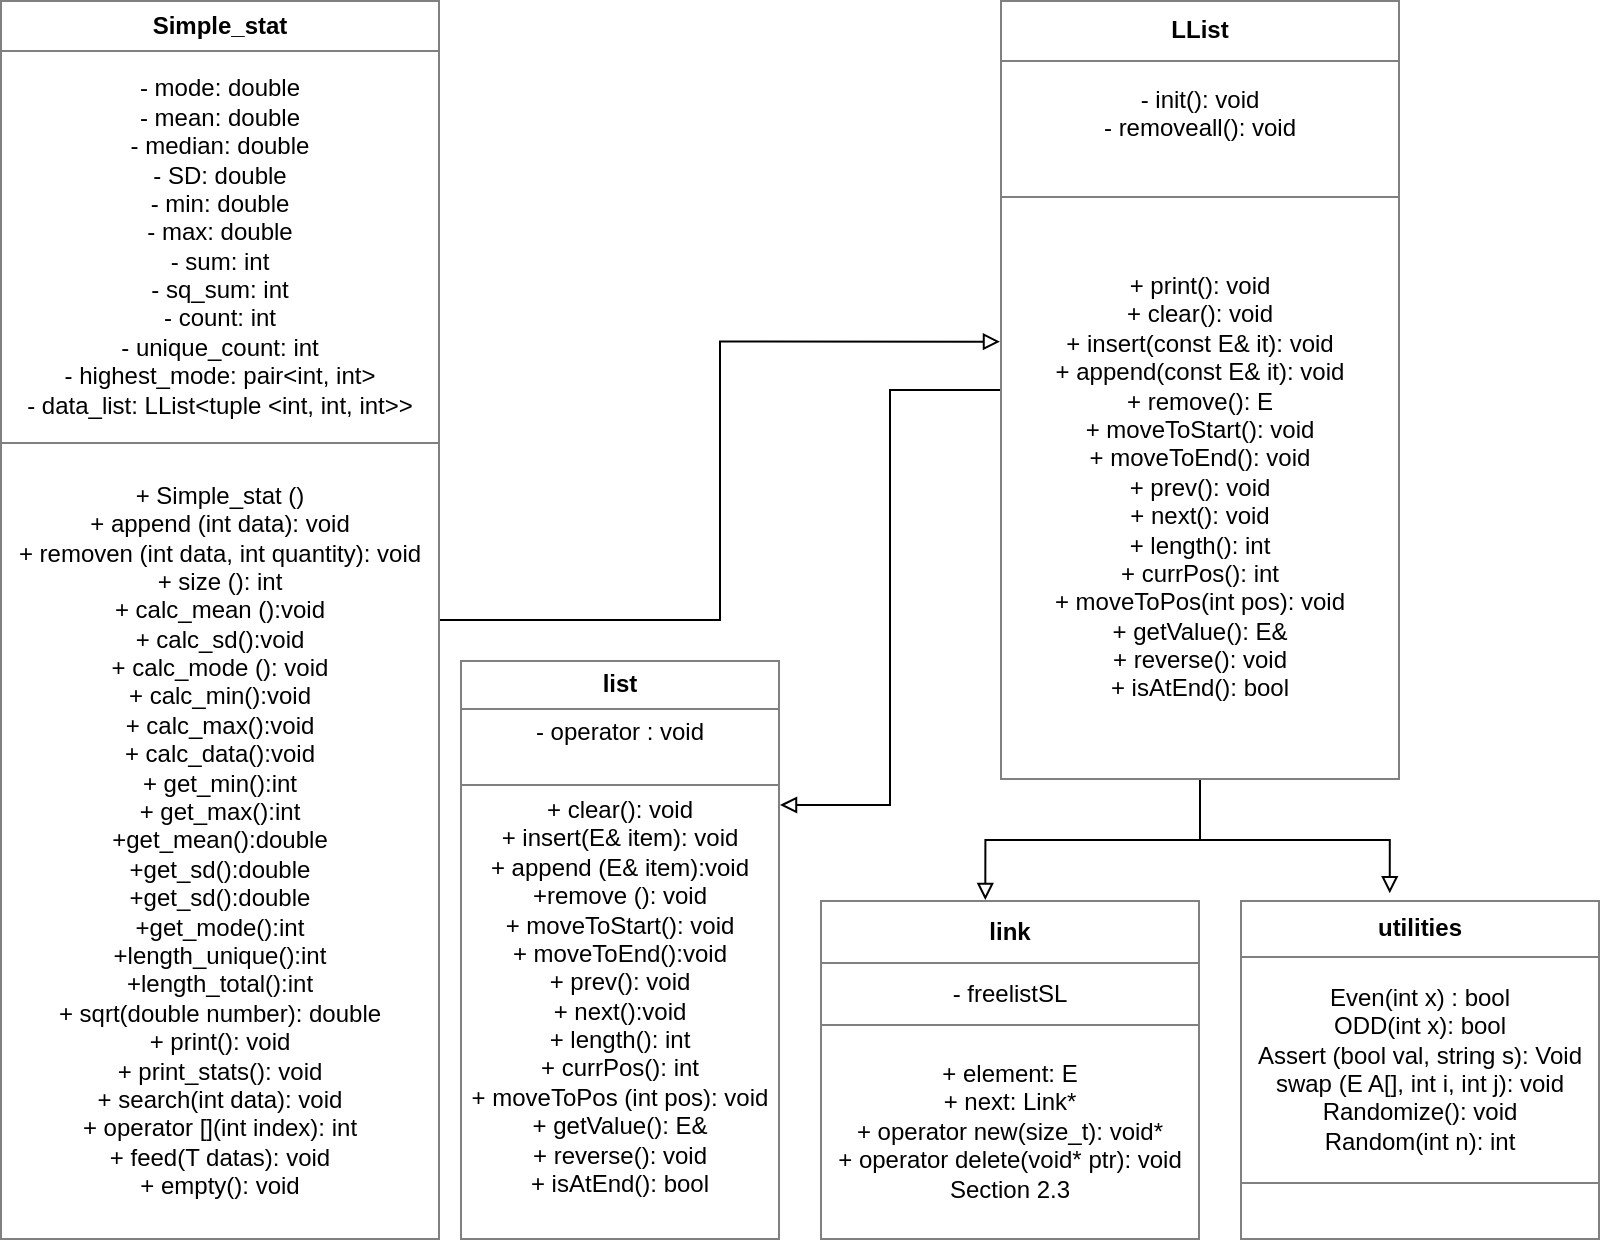 <mxfile version="12.4.3" type="device" pages="1"><diagram id="hNQ8bVbyv8hGn95TlM_t" name="Page-1"><mxGraphModel dx="1426" dy="754" grid="1" gridSize="10" guides="1" tooltips="1" connect="1" arrows="1" fold="1" page="1" pageScale="1" pageWidth="850" pageHeight="1100" math="0" shadow="0"><root><mxCell id="0"/><mxCell id="1" parent="0"/><mxCell id="nhkWIuG7zqQmwUTCLgAs-6" style="edgeStyle=orthogonalEdgeStyle;rounded=0;orthogonalLoop=1;jettySize=auto;html=1;entryX=0;entryY=0.438;entryDx=0;entryDy=0;entryPerimeter=0;endArrow=block;endFill=0;" edge="1" parent="1" source="nhkWIuG7zqQmwUTCLgAs-1" target="nhkWIuG7zqQmwUTCLgAs-3"><mxGeometry relative="1" as="geometry"/></mxCell><mxCell id="nhkWIuG7zqQmwUTCLgAs-1" value="&lt;table border=&quot;1&quot; width=&quot;100%&quot; cellpadding=&quot;4&quot; style=&quot;width: 100% ; height: 100% ; border-collapse: collapse&quot;&gt;&lt;tbody&gt;&lt;tr&gt;&lt;th align=&quot;center&quot;&gt;Simple_stat&lt;/th&gt;&lt;/tr&gt;&lt;tr&gt;&lt;td align=&quot;center&quot;&gt;- mode: double&lt;br&gt;- mean: double&lt;br&gt;- median: double&lt;br&gt;- SD: double&lt;br&gt;- min: double&lt;br&gt;- max: double&lt;br&gt;- sum: int&lt;br&gt;- sq_sum: int&lt;br&gt;- count: int&lt;br&gt;- unique_count: int&lt;br&gt;- highest_mode: pair&amp;lt;int, int&amp;gt;&lt;br&gt;- data_list: LList&amp;lt;tuple &amp;lt;int, int, int&amp;gt;&amp;gt;&lt;/td&gt;&lt;/tr&gt;&lt;tr&gt;&lt;td align=&quot;center&quot;&gt;+ Simple_stat ()&lt;br&gt;+ append (int data): void&lt;br&gt;+ removen (int data, int quantity): void&lt;br&gt;+ size (): int&lt;br&gt;+ calc_mean ():void&lt;br&gt;+ calc_sd():void&lt;br&gt;+ calc_mode (): void&lt;br&gt;+ calc_min():void&lt;br&gt;+ calc_max():void&lt;br&gt;+ calc_data():void&lt;br&gt;+ get_min():int&lt;br&gt;+ get_max():int&lt;br&gt;+get_mean():double&lt;br&gt;+get_sd():double&lt;br&gt;+get_sd():double&lt;br&gt;+get_mode():int&lt;br&gt;+length_unique():int&lt;br&gt;+length_total():int&lt;br&gt;+ sqrt(double number): double&lt;br&gt;+ print(): void&lt;br&gt;+ print_stats(): void&lt;br&gt;+ search(int data): void&lt;br&gt;+ operator [](int index): int&lt;br&gt;+ feed(T datas): void&lt;br&gt;+ empty(): void&lt;/td&gt;&lt;/tr&gt;&lt;/tbody&gt;&lt;/table&gt;" style="text;html=1;strokeColor=none;fillColor=none;overflow=fill;" vertex="1" parent="1"><mxGeometry x="30" y="130" width="220" height="620" as="geometry"/></mxCell><mxCell id="nhkWIuG7zqQmwUTCLgAs-2" value="&lt;table border=&quot;1&quot; width=&quot;100%&quot; cellpadding=&quot;4&quot; style=&quot;width: 100% ; height: 100% ; border-collapse: collapse&quot;&gt;&lt;tbody&gt;&lt;tr&gt;&lt;th align=&quot;center&quot;&gt;utilities&lt;/th&gt;&lt;/tr&gt;&lt;tr&gt;&lt;td align=&quot;center&quot;&gt;Even(int x) : bool&lt;br&gt;ODD(int x): bool&lt;br&gt;Assert (bool val, string s): Void&lt;br&gt;swap (E A[], int i, int j): void&lt;br&gt;Randomize(): void&lt;br&gt;Random(int n): int&lt;/td&gt;&lt;/tr&gt;&lt;tr&gt;&lt;td align=&quot;center&quot;&gt;&lt;br&gt;&lt;/td&gt;&lt;/tr&gt;&lt;/tbody&gt;&lt;/table&gt;" style="text;html=1;overflow=fill;shadow=0;comic=0;glass=0;rounded=0;fillColor=none;strokeColor=none;" vertex="1" parent="1"><mxGeometry x="650" y="580" width="180" height="170" as="geometry"/></mxCell><mxCell id="nhkWIuG7zqQmwUTCLgAs-7" style="edgeStyle=orthogonalEdgeStyle;rounded=0;orthogonalLoop=1;jettySize=auto;html=1;entryX=0.416;entryY=-0.02;entryDx=0;entryDy=0;entryPerimeter=0;endArrow=block;endFill=0;" edge="1" parent="1" source="nhkWIuG7zqQmwUTCLgAs-3" target="nhkWIuG7zqQmwUTCLgAs-2"><mxGeometry relative="1" as="geometry"/></mxCell><mxCell id="nhkWIuG7zqQmwUTCLgAs-9" style="edgeStyle=orthogonalEdgeStyle;rounded=0;orthogonalLoop=1;jettySize=auto;html=1;entryX=0.435;entryY=0;entryDx=0;entryDy=0;entryPerimeter=0;endArrow=block;endFill=0;" edge="1" parent="1" source="nhkWIuG7zqQmwUTCLgAs-3" target="nhkWIuG7zqQmwUTCLgAs-5"><mxGeometry relative="1" as="geometry"/></mxCell><mxCell id="nhkWIuG7zqQmwUTCLgAs-12" style="edgeStyle=orthogonalEdgeStyle;rounded=0;orthogonalLoop=1;jettySize=auto;html=1;entryX=1;entryY=0.25;entryDx=0;entryDy=0;endArrow=block;endFill=0;" edge="1" parent="1" source="nhkWIuG7zqQmwUTCLgAs-3" target="nhkWIuG7zqQmwUTCLgAs-4"><mxGeometry relative="1" as="geometry"/></mxCell><mxCell id="nhkWIuG7zqQmwUTCLgAs-3" value="&lt;table border=&quot;1&quot; width=&quot;100%&quot; cellpadding=&quot;4&quot; style=&quot;width: 100% ; height: 100% ; border-collapse: collapse&quot;&gt;&lt;tbody&gt;&lt;tr&gt;&lt;th align=&quot;center&quot;&gt;LList&lt;/th&gt;&lt;/tr&gt;&lt;tr&gt;&lt;td align=&quot;center&quot;&gt;- init(): void&lt;br&gt;- removeall(): void&lt;br&gt;&lt;br&gt;&lt;/td&gt;&lt;/tr&gt;&lt;tr&gt;&lt;td align=&quot;center&quot;&gt;+ print(): void&lt;br&gt;+ clear(): void&lt;br&gt;+ insert(const E&amp;amp; it): void&lt;br&gt;+ append(const E&amp;amp; it): void&lt;br&gt;+ remove(): E&lt;br&gt;+ moveToStart(): void&lt;br&gt;+ moveToEnd(): void&lt;br&gt;+ prev(): void&lt;br&gt;+ next(): void&lt;br&gt;+ length(): int&lt;br&gt;+ currPos(): int&lt;br&gt;+ moveToPos(int pos): void&lt;br&gt;+ getValue(): E&amp;amp;&lt;br&gt;+ reverse(): void&lt;br&gt;+ isAtEnd(): bool&lt;/td&gt;&lt;/tr&gt;&lt;/tbody&gt;&lt;/table&gt;" style="text;html=1;strokeColor=none;fillColor=none;overflow=fill;rounded=0;shadow=0;glass=0;comic=0;" vertex="1" parent="1"><mxGeometry x="530" y="130" width="200" height="390" as="geometry"/></mxCell><mxCell id="nhkWIuG7zqQmwUTCLgAs-4" value="&lt;table border=&quot;1&quot; width=&quot;100%&quot; cellpadding=&quot;4&quot; style=&quot;width: 100% ; height: 100% ; border-collapse: collapse&quot;&gt;&lt;tbody&gt;&lt;tr&gt;&lt;th align=&quot;center&quot;&gt;list&lt;/th&gt;&lt;/tr&gt;&lt;tr&gt;&lt;td align=&quot;center&quot;&gt;- operator : void&lt;br&gt;&amp;nbsp;&lt;/td&gt;&lt;/tr&gt;&lt;tr&gt;&lt;td align=&quot;center&quot;&gt;+ clear(): void&lt;br&gt;+ insert(E&amp;amp; item): void&lt;br&gt;+ append (E&amp;amp; item):void&lt;br&gt;+remove (): void&lt;br&gt;+ moveToStart(): void&lt;br&gt;+ moveToEnd():void&lt;br&gt;+ prev(): void&lt;br&gt;+ next():void&lt;br&gt;+ length(): int&lt;br&gt;+ currPos(): int&lt;br&gt;+ moveToPos (int pos): void&lt;br&gt;+ getValue(): E&amp;amp;&lt;br&gt;+ reverse(): void&lt;br&gt;+ isAtEnd(): bool&lt;br&gt;&lt;br&gt;&lt;/td&gt;&lt;/tr&gt;&lt;/tbody&gt;&lt;/table&gt;" style="text;html=1;strokeColor=none;fillColor=none;overflow=fill;rounded=0;shadow=0;glass=0;comic=0;" vertex="1" parent="1"><mxGeometry x="260" y="460" width="160" height="290" as="geometry"/></mxCell><mxCell id="nhkWIuG7zqQmwUTCLgAs-5" value="&lt;table border=&quot;1&quot; width=&quot;100%&quot; cellpadding=&quot;4&quot; style=&quot;width: 100% ; height: 100% ; border-collapse: collapse&quot;&gt;&lt;tbody&gt;&lt;tr&gt;&lt;th align=&quot;center&quot;&gt;link&lt;/th&gt;&lt;/tr&gt;&lt;tr&gt;&lt;td align=&quot;center&quot;&gt;- freelistSL&lt;br&gt;&lt;/td&gt;&lt;/tr&gt;&lt;tr&gt;&lt;td align=&quot;center&quot;&gt;+ element: E&lt;br&gt;+ next: Link*&lt;br&gt;+ operator new(size_t): void*&lt;br&gt;+ operator delete(void* ptr): void&lt;br&gt;Section 2.3&lt;/td&gt;&lt;/tr&gt;&lt;/tbody&gt;&lt;/table&gt;" style="text;html=1;strokeColor=none;fillColor=none;overflow=fill;rounded=0;shadow=0;glass=0;comic=0;" vertex="1" parent="1"><mxGeometry x="440" y="580" width="190" height="170" as="geometry"/></mxCell></root></mxGraphModel></diagram></mxfile>